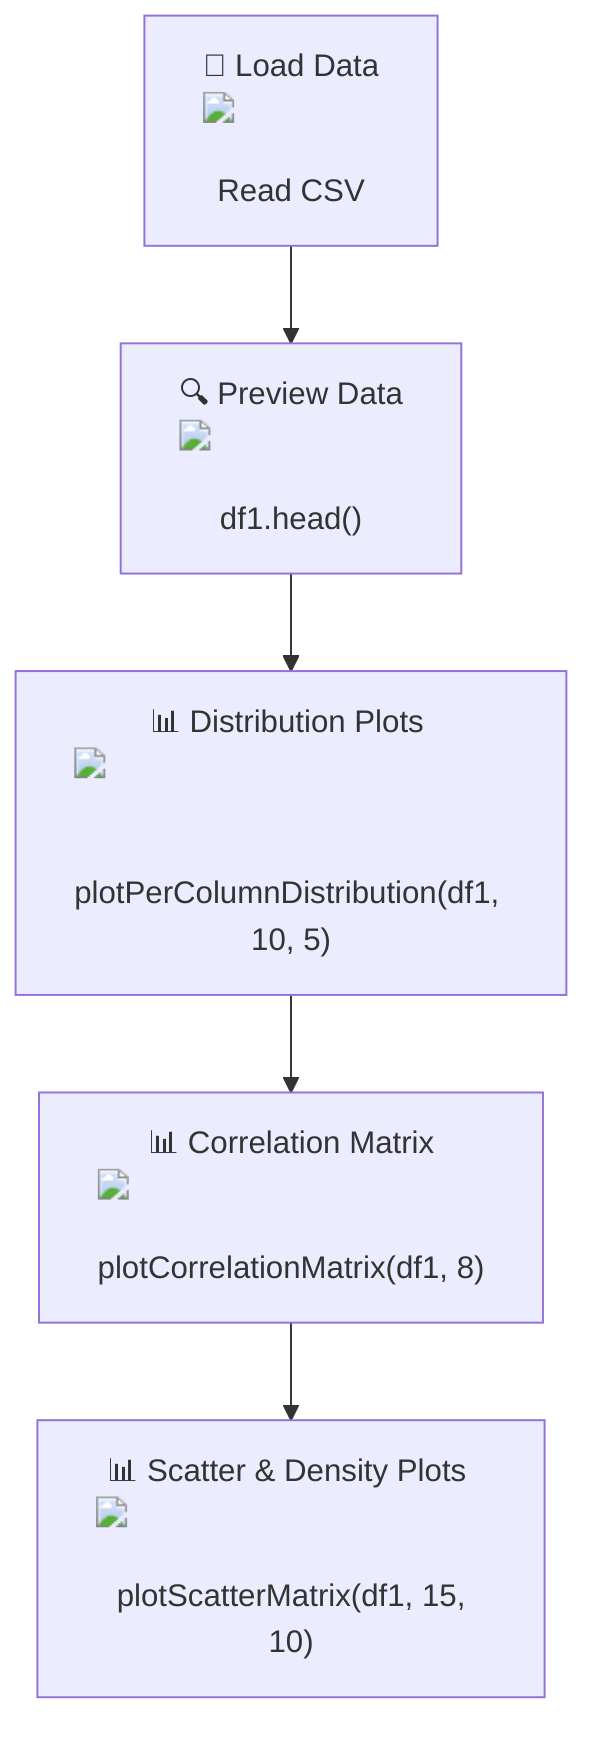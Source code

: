flowchart TD
    A["📂 Load Data <img src='file.svg'/> <br/> Read CSV"] --> B["🔍 Preview Data <img src='table.svg'/> <br/> df1.head()"]
    B --> C["📊 Distribution Plots <img src='barplot_template.svg'/> <br/> plotPerColumnDistribution(df1, 10, 5)"]
    C --> D["📊 Correlation Matrix <img src='boxplot_template.svg'/> <br/> plotCorrelationMatrix(df1, 8)"]
    D --> E["📊 Scatter & Density Plots <img src='scatter_plot_template.svg'/> <br/> plotScatterMatrix(df1, 15, 10)"]